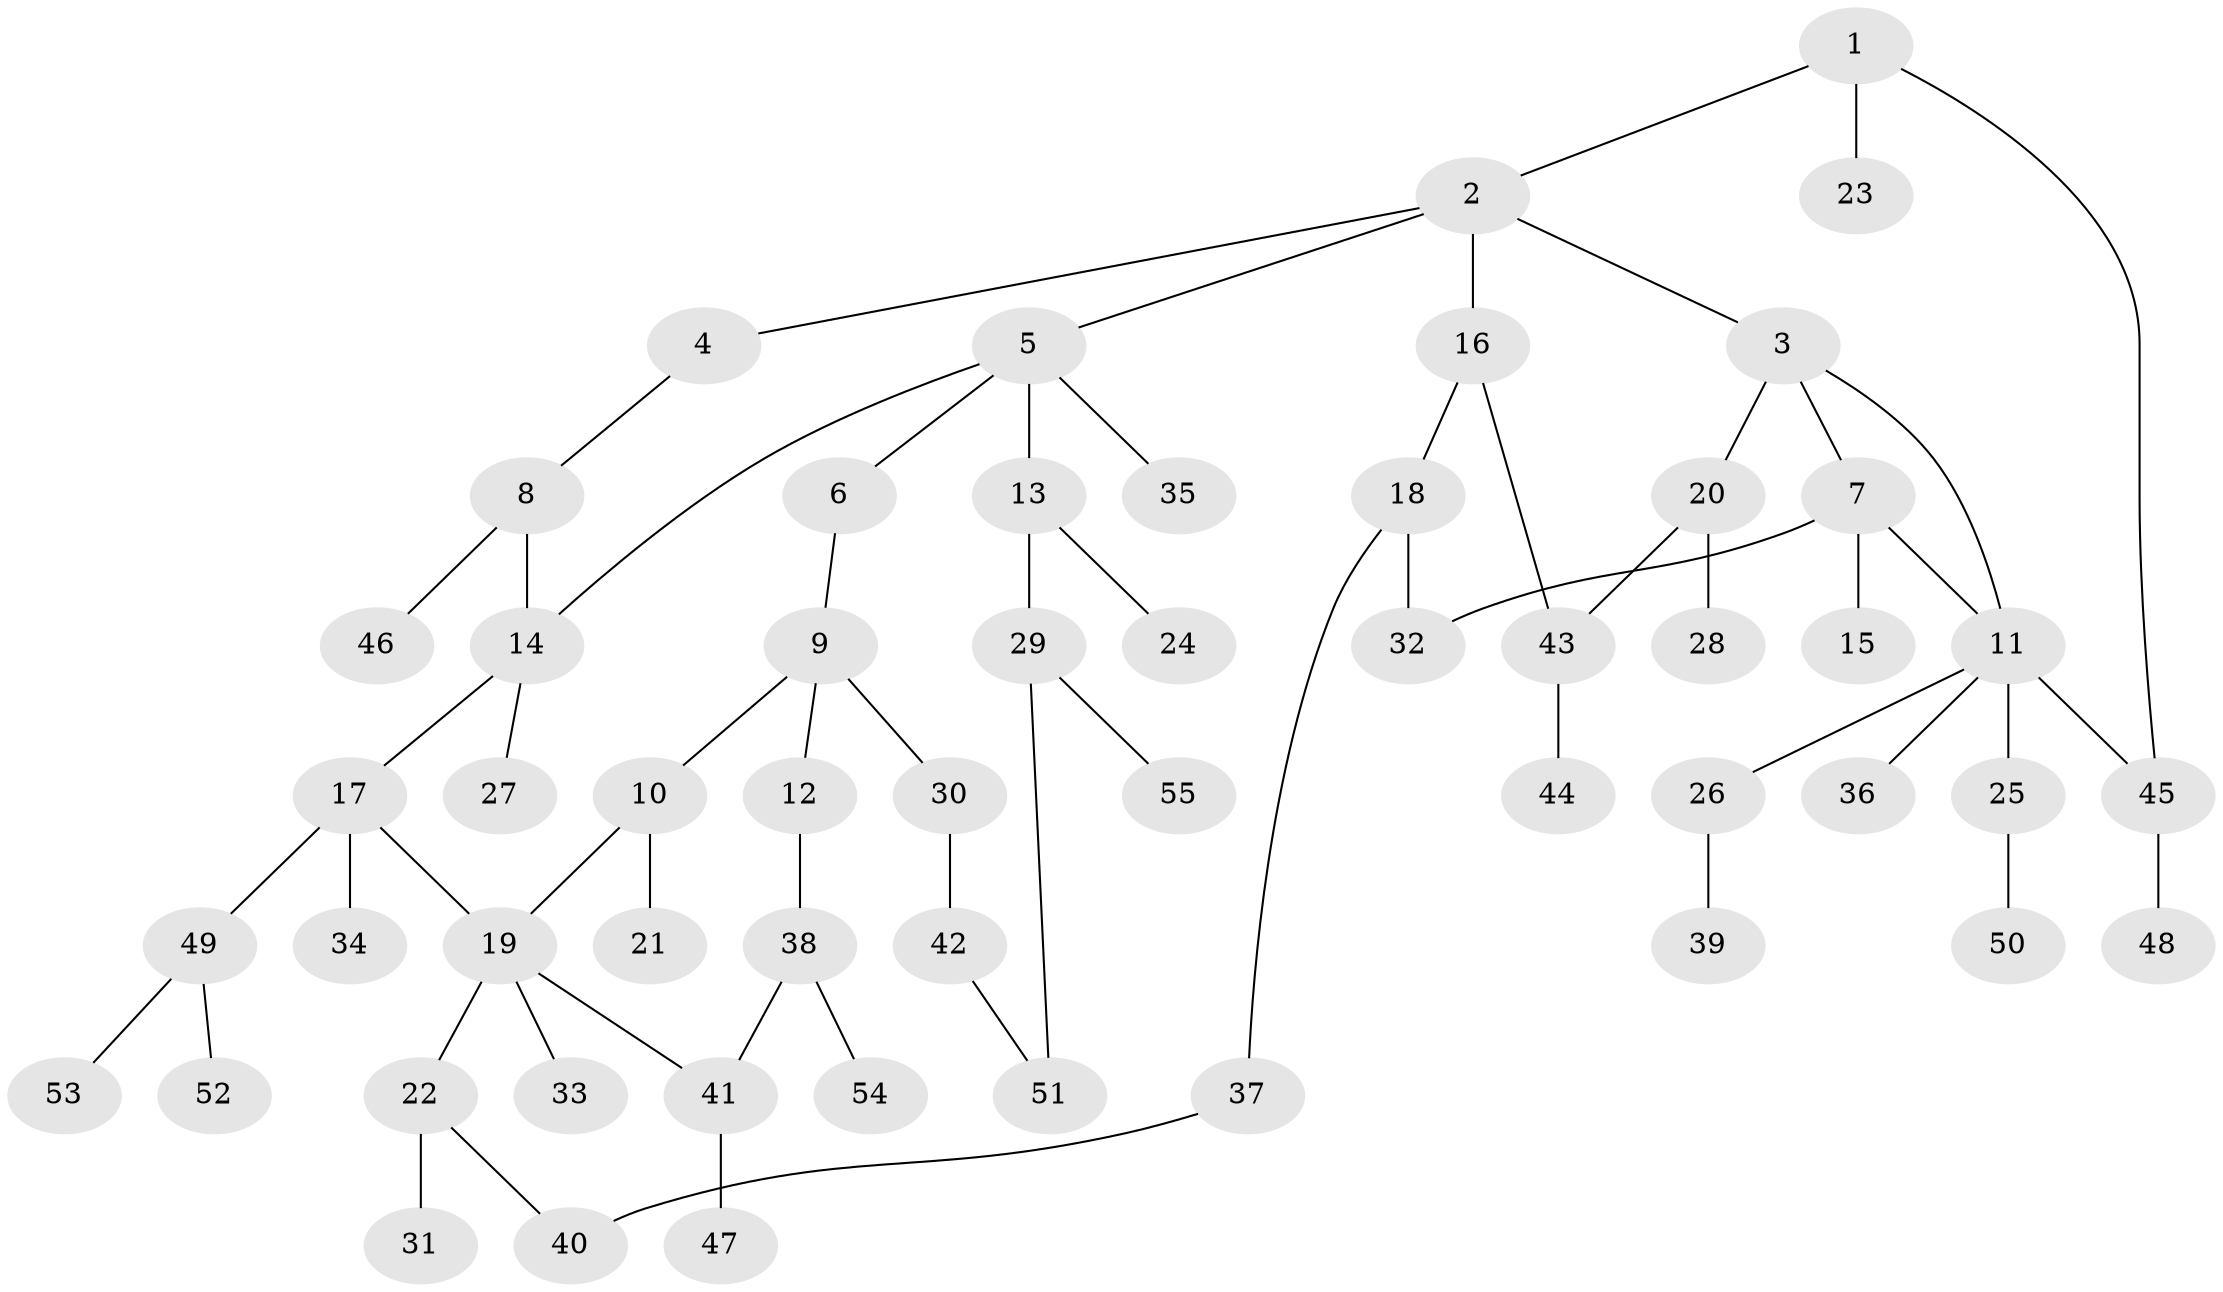 // coarse degree distribution, {4: 0.14285714285714285, 2: 0.4642857142857143, 3: 0.17857142857142858, 6: 0.03571428571428571, 5: 0.03571428571428571, 1: 0.14285714285714285}
// Generated by graph-tools (version 1.1) at 2025/36/03/04/25 23:36:08]
// undirected, 55 vertices, 63 edges
graph export_dot {
  node [color=gray90,style=filled];
  1;
  2;
  3;
  4;
  5;
  6;
  7;
  8;
  9;
  10;
  11;
  12;
  13;
  14;
  15;
  16;
  17;
  18;
  19;
  20;
  21;
  22;
  23;
  24;
  25;
  26;
  27;
  28;
  29;
  30;
  31;
  32;
  33;
  34;
  35;
  36;
  37;
  38;
  39;
  40;
  41;
  42;
  43;
  44;
  45;
  46;
  47;
  48;
  49;
  50;
  51;
  52;
  53;
  54;
  55;
  1 -- 2;
  1 -- 23;
  1 -- 45;
  2 -- 3;
  2 -- 4;
  2 -- 5;
  2 -- 16;
  3 -- 7;
  3 -- 11;
  3 -- 20;
  4 -- 8;
  5 -- 6;
  5 -- 13;
  5 -- 35;
  5 -- 14;
  6 -- 9;
  7 -- 15;
  7 -- 11;
  7 -- 32;
  8 -- 14;
  8 -- 46;
  9 -- 10;
  9 -- 12;
  9 -- 30;
  10 -- 21;
  10 -- 19;
  11 -- 25;
  11 -- 26;
  11 -- 36;
  11 -- 45;
  12 -- 38;
  13 -- 24;
  13 -- 29;
  14 -- 17;
  14 -- 27;
  16 -- 18;
  16 -- 43;
  17 -- 19;
  17 -- 34;
  17 -- 49;
  18 -- 32;
  18 -- 37;
  19 -- 22;
  19 -- 33;
  19 -- 41;
  20 -- 28;
  20 -- 43;
  22 -- 31;
  22 -- 40;
  25 -- 50;
  26 -- 39;
  29 -- 51;
  29 -- 55;
  30 -- 42;
  37 -- 40;
  38 -- 54;
  38 -- 41;
  41 -- 47;
  42 -- 51;
  43 -- 44;
  45 -- 48;
  49 -- 52;
  49 -- 53;
}
